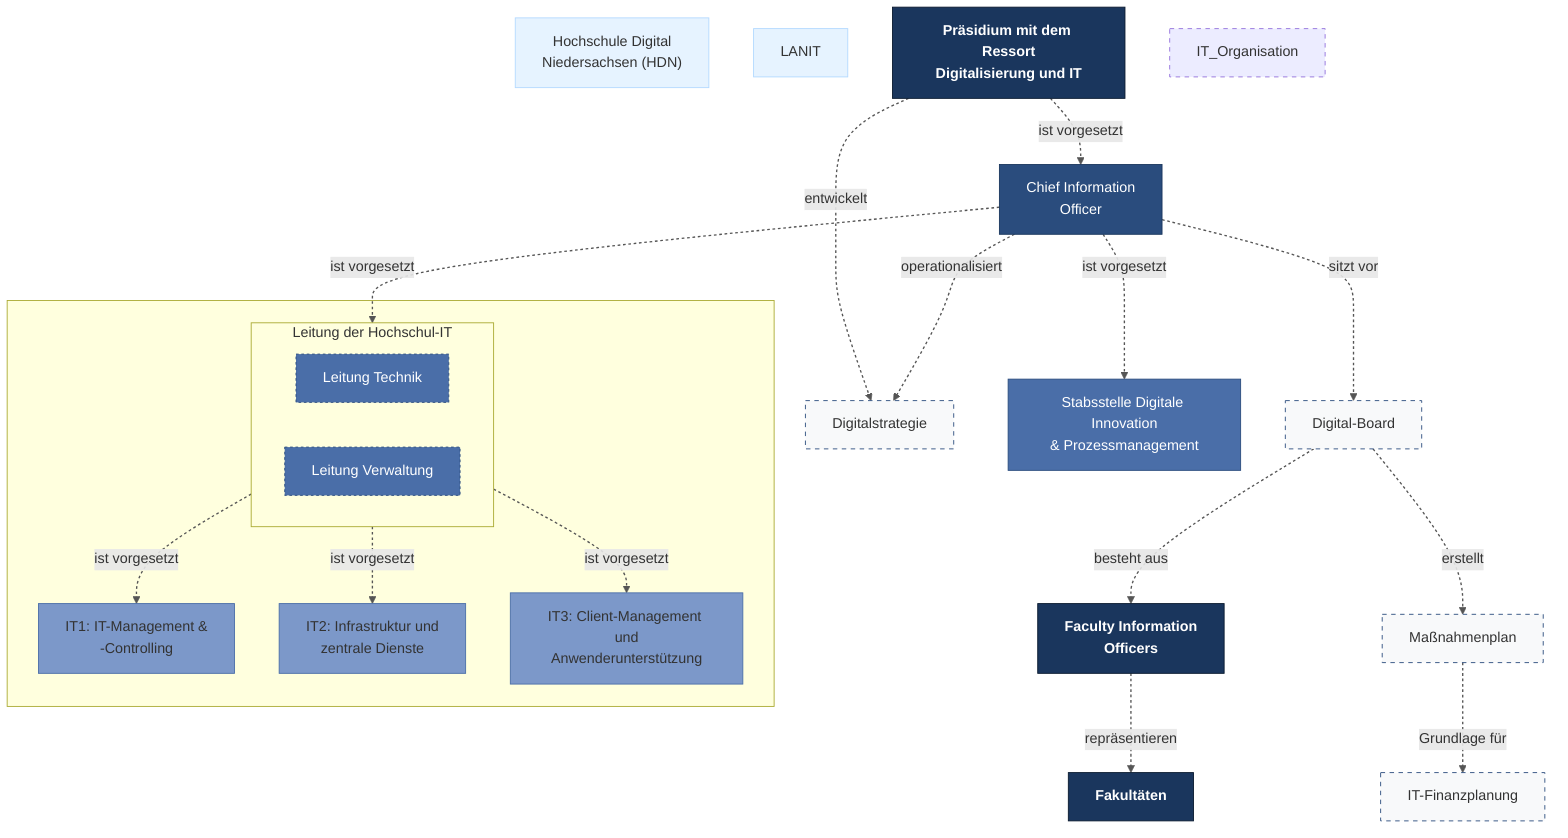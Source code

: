 %%{init: {
  "theme": "dark", 
  "themeVariables": {
    "fontFamily": "'FF Unit Pro', cursive, sans-serif", 
    "fontSize": "20px",
    "primaryColor": "#fafafa",
    "primaryBorderColor": "#333333",
    "background": "#fffdf8",
    "mainBkg": "#fffdf8",
    "lineColor": "#555555",
    "textColor": "#666666"
  }, 
  "flowchart": {
    "diagramPadding": 32, 
    "nodeSpacing": 50, 
    "rankSpacing": 70, 
    "curve": "basis"
  }
}}%%
%%{ init: { 'flowchart': { 'curve': 'basis', "defaultRenderer": "dagre" } } }%%
flowchart TB
    %% Stile für den Handgezeichnet-Look
    linkStyle default stroke:#555555,stroke-width:1.5px,stroke-dasharray: 3 3
    
    %% HDN an der Spitze
    HDN["Hochschule Digital<br/>Niedersachsen (HDN)"]:::ebene0
    
    %% LANIT auf gleicher Ebene
    LANIT["LANIT"]:::ebene0
    
    %% Präsidium direkt unter HDN
    PraesidiumIT["Präsidium mit dem Ressort<br/>Digitalisierung und IT"]:::ebene1

    %% SDIP (Stabsstelle) - zuerst definiert außerhalb
    
    %% CIO - nach SDIP definiert
    CIO["Chief Information<br/>Officer"]:::ebene2
    
    %% Missing definitions
    Digitalstrategie["Digitalstrategie"]:::ebene2_stab
    DigitalBoard["Digital-Board"]:::ebene2_stab
    
    %% Digitalstrategie wird vom Präsidium entwickelt
    PraesidiumIT --> |"entwickelt"| Digitalstrategie

        %% Ebene 4 - Ausführende Ebene
        FIOs["Faculty Information<br/>Officers"]:::ebene1
        Massnahmenplan["Maßnahmenplan"]:::ebene2_stab
        Finanzplanung["IT-Finanzplanung"]:::ebene2_stab

        %% Verbindungen zu den spezifischen IT-Organisationseinheiten
        DigitalBoard --> |"besteht aus"| FIOs
        DigitalBoard --> |"erstellt"| Massnahmenplan
        FIOs --> |"repräsentieren"| Fakultaeten
        Massnahmenplan --> |"Grundlage für"| Finanzplanung

    Fakultaeten["Fakultäten"]:::ebene1

    %% Hierarchische Beziehungen
    %% CIO ist der SDIP vorgesetzt
    CIO --> |"ist vorgesetzt"| SDIP
    
    PraesidiumIT --> |"ist vorgesetzt"| CIO
    
    CIO --> |"operationalisiert"| Digitalstrategie
    CIO --> |"sitzt vor"| DigitalBoard
    CIO --> |"ist vorgesetzt"| Dezernatsleitung  

    %% SDIP außerhalb der IT-Organisation
    SDIP["Stabsstelle Digitale Innovation<br/>& Prozessmanagement"]:::ebene3
    
    %% SDIP Untereinheiten (auskommentiert)
    %% PMO["Prozessmanagement (PMO)"]:::ebene4
    %% DTO["Digitalisierung (DTO)"]:::ebene4
    %% AIO["KI in der Verwaltung (AIO)"]:::ebene4

    %% HochschulIT-Subgraph (nur für Dezernatsleitung und IT-Bereiche)
    subgraph HochschulIT[" "]
            direction LR
            
            subgraph Dezernatsleitung["Leitung der Hochschul-IT"]
                direction LR
                Tech["Leitung Technik"]:::ebene3
                Org["Leitung Verwaltung"]:::ebene3
            end

            IT1["IT1: IT-Management &<br/>-Controlling"]:::ebene4
            IT2["IT2: Infrastruktur und<br/>zentrale Dienste"]:::ebene4
            IT3["IT3: Client-Management und<br/>Anwenderunterstützung"]:::ebene4

        Dezernatsleitung --> |"ist vorgesetzt"|IT1
        Dezernatsleitung --> |"ist vorgesetzt"|IT2
        Dezernatsleitung --> |"ist vorgesetzt"|IT3
    end
    
    %% SDIP Verbindungen (auskommentiert)
    %% SDIP --> |"umfasst"| PMO
    %% SDIP --> |"umfasst"| DTO
    %% SDIP --> |"umfasst"| AIO

    
    %% Professionelle Farbdefinitionen für die hierarchischen Ebenen
    classDef ebene0 fill:#E6F3FF,stroke:#B3D9FF,stroke-width:1px,color:#333333
    classDef ebene1 fill:#1A365D,stroke:#0A1A2F,stroke-width:1px,color:#FFFFFF,font-weight:bold
    classDef ebene2 fill:#2A4C7D,stroke:#1A365D,stroke-width:1px,color:#FFFFFF
    classDef ebene2_alt fill:#8B5A3C,stroke:#5D3A26,stroke-width:1px,color:#FFFFFF
    classDef ebene2_stab fill:#F8F9FA,stroke:#2A4C7D,stroke-width:1px,stroke-dasharray:5 5,color:#333333
    classDef ebene3 fill:#4A6EA8,stroke:#2A4C7D,stroke-width:1px,color:#FFFFFF
    classDef ebene4 fill:#7C98C9,stroke:#4A6EA8,stroke-width:1px,color:#333333
    classDef ebene5 fill:#A8BCDF,stroke:#7C98C9,stroke-width:1px,color:#333333

    style Org stroke-dasharray:3 3
    style Tech stroke-dasharray:3 3
    style IT_Organisation stroke-dasharray:5 5